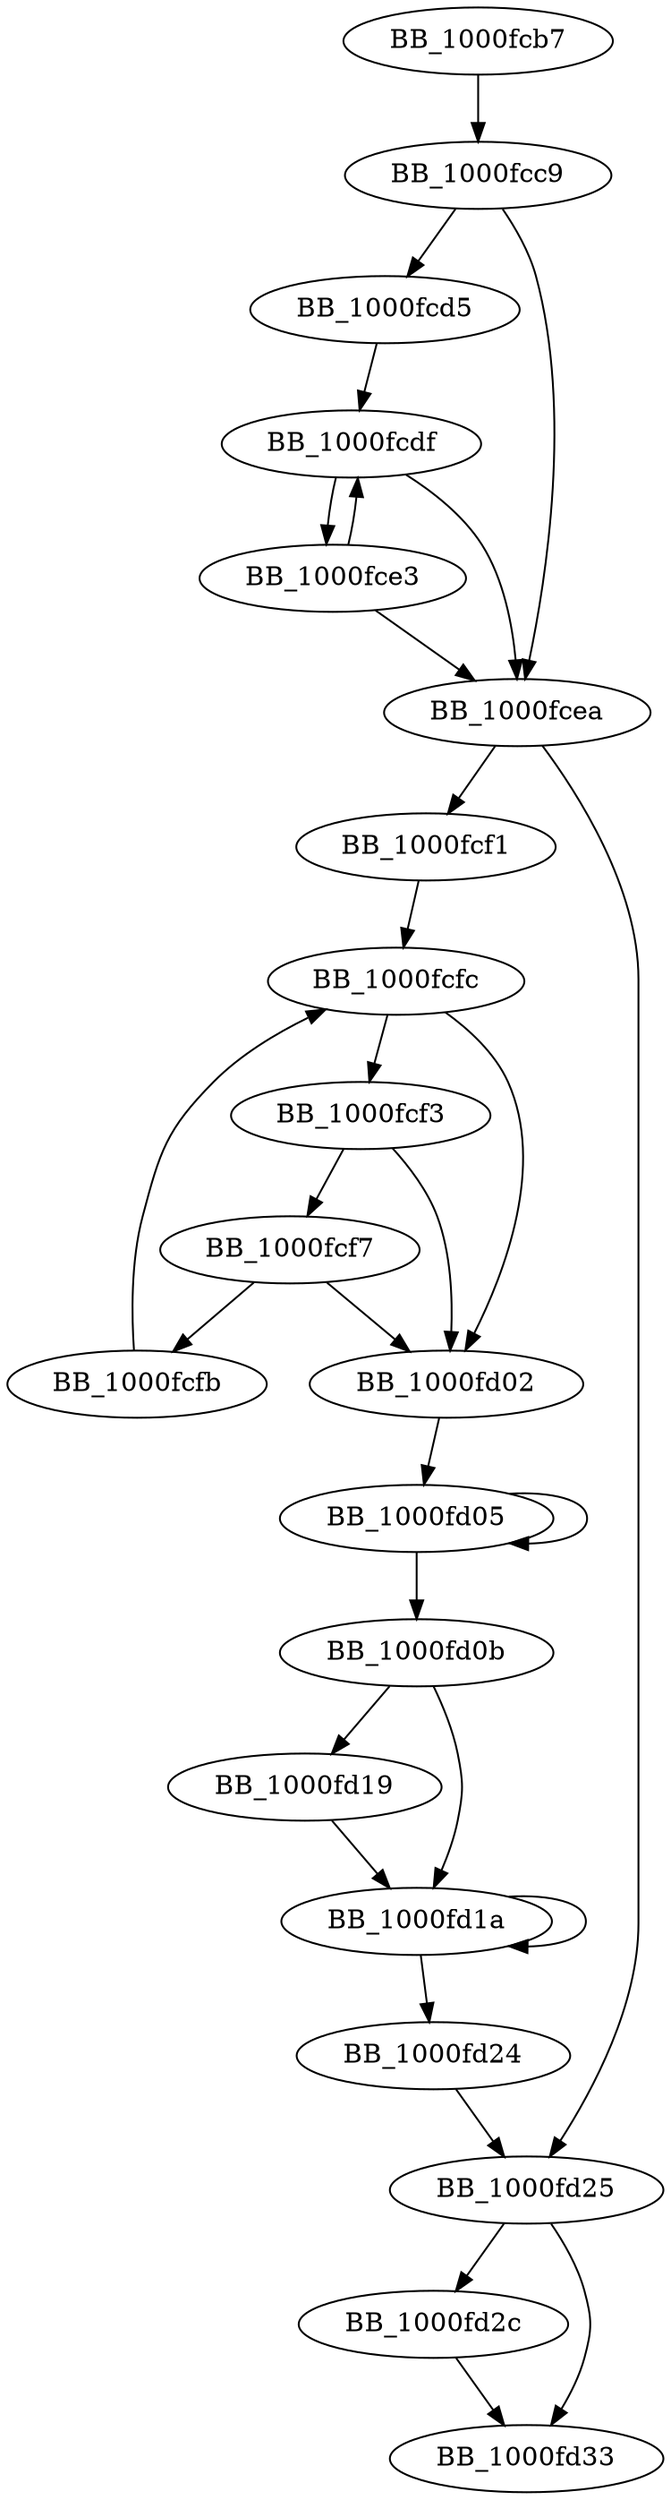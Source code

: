 DiGraph __cropzeros_l{
BB_1000fcb7->BB_1000fcc9
BB_1000fcc9->BB_1000fcd5
BB_1000fcc9->BB_1000fcea
BB_1000fcd5->BB_1000fcdf
BB_1000fcdf->BB_1000fce3
BB_1000fcdf->BB_1000fcea
BB_1000fce3->BB_1000fcdf
BB_1000fce3->BB_1000fcea
BB_1000fcea->BB_1000fcf1
BB_1000fcea->BB_1000fd25
BB_1000fcf1->BB_1000fcfc
BB_1000fcf3->BB_1000fcf7
BB_1000fcf3->BB_1000fd02
BB_1000fcf7->BB_1000fcfb
BB_1000fcf7->BB_1000fd02
BB_1000fcfb->BB_1000fcfc
BB_1000fcfc->BB_1000fcf3
BB_1000fcfc->BB_1000fd02
BB_1000fd02->BB_1000fd05
BB_1000fd05->BB_1000fd05
BB_1000fd05->BB_1000fd0b
BB_1000fd0b->BB_1000fd19
BB_1000fd0b->BB_1000fd1a
BB_1000fd19->BB_1000fd1a
BB_1000fd1a->BB_1000fd1a
BB_1000fd1a->BB_1000fd24
BB_1000fd24->BB_1000fd25
BB_1000fd25->BB_1000fd2c
BB_1000fd25->BB_1000fd33
BB_1000fd2c->BB_1000fd33
}
